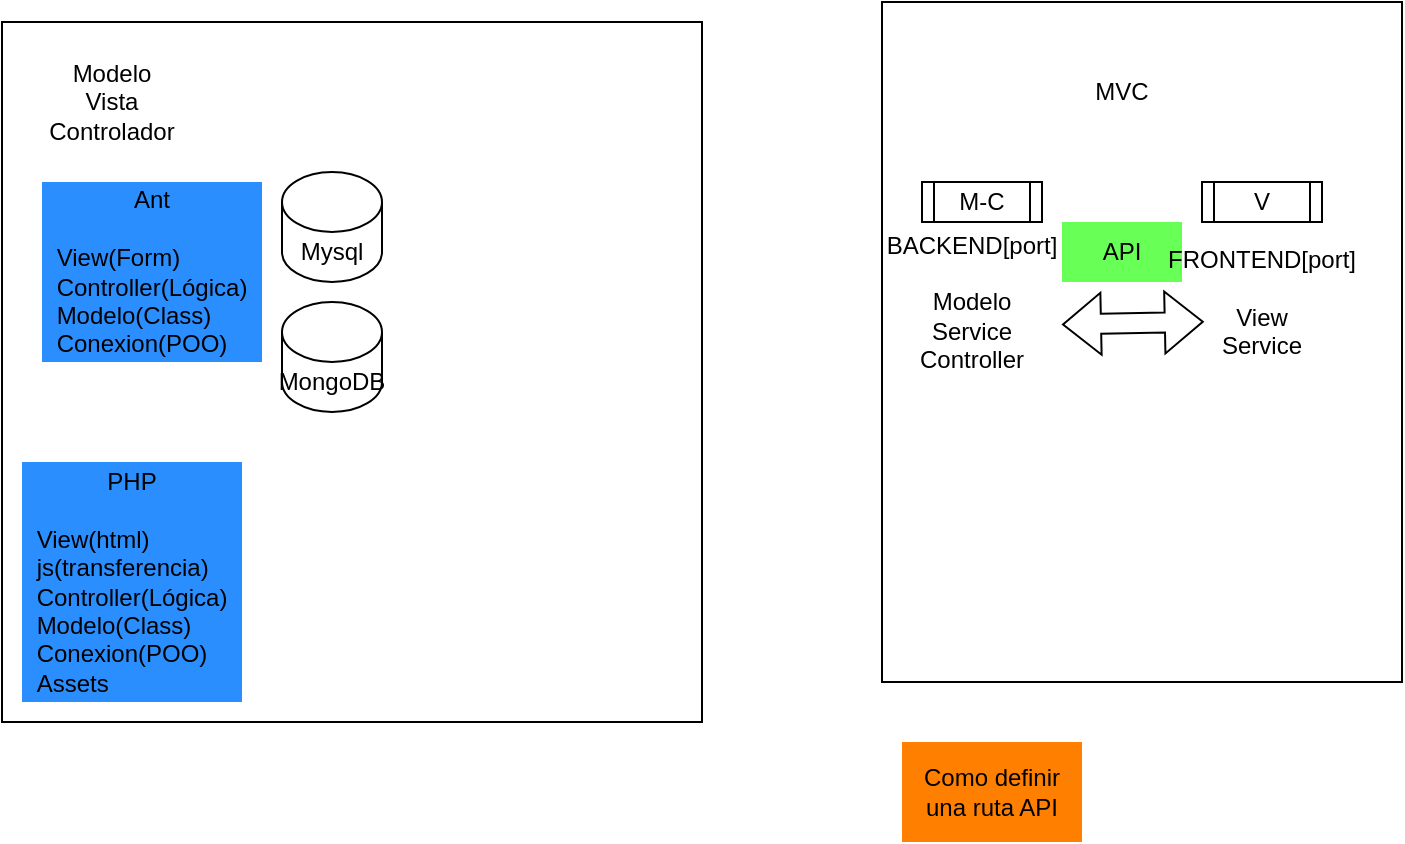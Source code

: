 <mxfile version="21.6.8" type="github">
  <diagram name="Página-1" id="mwO9tdZdLTG_nOb03kl9">
    <mxGraphModel dx="400" dy="222" grid="1" gridSize="10" guides="1" tooltips="1" connect="1" arrows="1" fold="1" page="1" pageScale="1" pageWidth="827" pageHeight="1169" math="0" shadow="0">
      <root>
        <mxCell id="0" />
        <mxCell id="1" parent="0" />
        <mxCell id="H2MEBsb1DBV1hN3i80CE-1" value="" style="whiteSpace=wrap;html=1;aspect=fixed;" vertex="1" parent="1">
          <mxGeometry x="100" y="140" width="350" height="350" as="geometry" />
        </mxCell>
        <mxCell id="H2MEBsb1DBV1hN3i80CE-2" value="Ant&lt;br&gt;&lt;br&gt;&lt;div style=&quot;text-align: left;&quot;&gt;&lt;span style=&quot;background-color: initial;&quot;&gt;View(Form)&lt;/span&gt;&lt;/div&gt;&lt;div style=&quot;text-align: left;&quot;&gt;&lt;span style=&quot;background-color: initial;&quot;&gt;Controller(Lógica)&lt;/span&gt;&lt;/div&gt;&lt;div style=&quot;text-align: left;&quot;&gt;&lt;span style=&quot;background-color: initial;&quot;&gt;Modelo(Class)&lt;/span&gt;&lt;/div&gt;&lt;div style=&quot;text-align: left;&quot;&gt;&lt;span style=&quot;background-color: initial;&quot;&gt;Conexion(POO)&lt;/span&gt;&lt;/div&gt;" style="text;html=1;strokeColor=none;fillColor=#2B8EFF;align=center;verticalAlign=middle;whiteSpace=wrap;rounded=0;" vertex="1" parent="1">
          <mxGeometry x="120" y="220" width="110" height="90" as="geometry" />
        </mxCell>
        <mxCell id="H2MEBsb1DBV1hN3i80CE-3" value="Modelo&lt;br&gt;Vista&lt;br&gt;Controlador" style="text;html=1;strokeColor=none;fillColor=none;align=center;verticalAlign=middle;whiteSpace=wrap;rounded=0;" vertex="1" parent="1">
          <mxGeometry x="120" y="160" width="70" height="40" as="geometry" />
        </mxCell>
        <mxCell id="H2MEBsb1DBV1hN3i80CE-4" value="Mysql" style="shape=cylinder3;whiteSpace=wrap;html=1;boundedLbl=1;backgroundOutline=1;size=15;" vertex="1" parent="1">
          <mxGeometry x="240" y="215" width="50" height="55" as="geometry" />
        </mxCell>
        <mxCell id="H2MEBsb1DBV1hN3i80CE-5" value="MongoDB" style="shape=cylinder3;whiteSpace=wrap;html=1;boundedLbl=1;backgroundOutline=1;size=15;" vertex="1" parent="1">
          <mxGeometry x="240" y="280" width="50" height="55" as="geometry" />
        </mxCell>
        <mxCell id="H2MEBsb1DBV1hN3i80CE-7" value="PHP&lt;br&gt;&lt;br&gt;&lt;div style=&quot;text-align: left;&quot;&gt;&lt;span style=&quot;background-color: initial;&quot;&gt;View(html)&lt;/span&gt;&lt;/div&gt;&lt;div style=&quot;text-align: left;&quot;&gt;&lt;span style=&quot;background-color: initial;&quot;&gt;js(transferencia)&lt;/span&gt;&lt;/div&gt;&lt;div style=&quot;text-align: left;&quot;&gt;&lt;span style=&quot;background-color: initial;&quot;&gt;Controller(Lógica)&lt;/span&gt;&lt;/div&gt;&lt;div style=&quot;text-align: left;&quot;&gt;&lt;span style=&quot;background-color: initial;&quot;&gt;Modelo(Class)&lt;/span&gt;&lt;/div&gt;&lt;div style=&quot;text-align: left;&quot;&gt;&lt;span style=&quot;background-color: initial;&quot;&gt;Conexion(POO)&lt;/span&gt;&lt;/div&gt;&lt;div style=&quot;text-align: left;&quot;&gt;&lt;span style=&quot;background-color: initial;&quot;&gt;Assets&lt;/span&gt;&lt;/div&gt;" style="text;html=1;strokeColor=none;fillColor=#2B8EFF;align=center;verticalAlign=middle;whiteSpace=wrap;rounded=0;" vertex="1" parent="1">
          <mxGeometry x="110" y="360" width="110" height="120" as="geometry" />
        </mxCell>
        <mxCell id="H2MEBsb1DBV1hN3i80CE-8" value="" style="rounded=0;whiteSpace=wrap;html=1;" vertex="1" parent="1">
          <mxGeometry x="540" y="130" width="260" height="340" as="geometry" />
        </mxCell>
        <mxCell id="H2MEBsb1DBV1hN3i80CE-9" value="MVC" style="text;html=1;strokeColor=none;fillColor=none;align=center;verticalAlign=middle;whiteSpace=wrap;rounded=0;" vertex="1" parent="1">
          <mxGeometry x="630" y="160" width="60" height="30" as="geometry" />
        </mxCell>
        <mxCell id="H2MEBsb1DBV1hN3i80CE-10" value="API" style="text;html=1;strokeColor=none;fillColor=#68FF57;align=center;verticalAlign=middle;whiteSpace=wrap;rounded=0;" vertex="1" parent="1">
          <mxGeometry x="630" y="240" width="60" height="30" as="geometry" />
        </mxCell>
        <mxCell id="H2MEBsb1DBV1hN3i80CE-11" value="BACKEND[port]&lt;br&gt;&lt;br&gt;Modelo&lt;br&gt;Service&lt;br&gt;Controller" style="text;html=1;strokeColor=none;fillColor=none;align=center;verticalAlign=middle;whiteSpace=wrap;rounded=0;" vertex="1" parent="1">
          <mxGeometry x="550" y="240" width="70" height="80" as="geometry" />
        </mxCell>
        <mxCell id="H2MEBsb1DBV1hN3i80CE-12" value="FRONTEND[port]&lt;br&gt;&lt;br&gt;View&lt;br&gt;Service" style="text;html=1;strokeColor=none;fillColor=none;align=center;verticalAlign=middle;whiteSpace=wrap;rounded=0;" vertex="1" parent="1">
          <mxGeometry x="700" y="240" width="60" height="80" as="geometry" />
        </mxCell>
        <mxCell id="H2MEBsb1DBV1hN3i80CE-14" value="M-C" style="shape=process;whiteSpace=wrap;html=1;backgroundOutline=1;" vertex="1" parent="1">
          <mxGeometry x="560" y="220" width="60" height="20" as="geometry" />
        </mxCell>
        <mxCell id="H2MEBsb1DBV1hN3i80CE-15" value="V" style="shape=process;whiteSpace=wrap;html=1;backgroundOutline=1;" vertex="1" parent="1">
          <mxGeometry x="700" y="220" width="60" height="20" as="geometry" />
        </mxCell>
        <mxCell id="H2MEBsb1DBV1hN3i80CE-16" value="" style="shape=flexArrow;endArrow=classic;startArrow=classic;html=1;rounded=0;entryX=0.061;entryY=0.657;entryDx=0;entryDy=0;entryPerimeter=0;exitX=0.015;exitY=0.623;exitDx=0;exitDy=0;exitPerimeter=0;" edge="1" parent="1" source="H2MEBsb1DBV1hN3i80CE-12">
          <mxGeometry width="100" height="100" relative="1" as="geometry">
            <mxPoint x="726.34" y="269.996" as="sourcePoint" />
            <mxPoint x="630.0" y="291.29" as="targetPoint" />
          </mxGeometry>
        </mxCell>
        <mxCell id="H2MEBsb1DBV1hN3i80CE-17" value="Como definir una ruta API" style="text;html=1;strokeColor=none;fillColor=#FF8000;align=center;verticalAlign=middle;whiteSpace=wrap;rounded=0;" vertex="1" parent="1">
          <mxGeometry x="550" y="500" width="90" height="50" as="geometry" />
        </mxCell>
      </root>
    </mxGraphModel>
  </diagram>
</mxfile>
